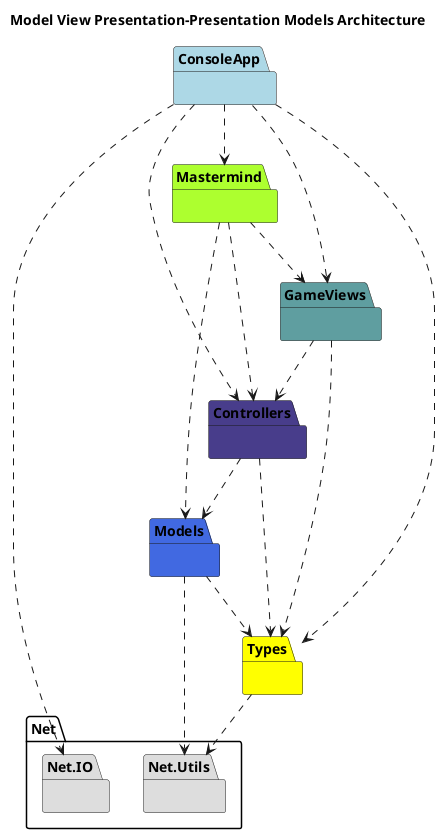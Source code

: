 @startuml ModelViewPresentationBasic
title Model View Presentation-Presentation Models Architecture

namespace Mastermind #GreenYellow { }
namespace ConsoleApp #LightBlue { }
namespace GameViews #CadetBlue {}
namespace Controllers #DarkSlateBlue {}
namespace Models #RoyalBlue { }
namespace Types #Yellow { }
namespace Net.IO #DDDDDD { }
namespace Net.Utils #DDDDDD { }

Mastermind .down.> Models
Mastermind .down.> GameViews
Mastermind .down.> Controllers

ConsoleApp .down.> Mastermind
ConsoleApp .down.> Controllers
ConsoleApp .down.> GameViews
ConsoleApp .down.> Types
ConsoleApp ..> Net.IO

GameViews .down.> Types
GameViews .down.> Controllers

Controllers .down.> Models
Controllers .down.> Types

Models .down.> Types
Models ..> Net.Utils

Types ..> Net.Utils
@enduml